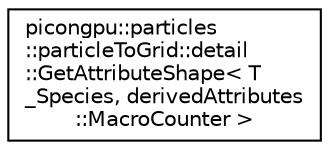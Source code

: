 digraph "Graphical Class Hierarchy"
{
 // LATEX_PDF_SIZE
  edge [fontname="Helvetica",fontsize="10",labelfontname="Helvetica",labelfontsize="10"];
  node [fontname="Helvetica",fontsize="10",shape=record];
  rankdir="LR";
  Node0 [label="picongpu::particles\l::particleToGrid::detail\l::GetAttributeShape\< T\l_Species, derivedAttributes\l::MacroCounter \>",height=0.2,width=0.4,color="black", fillcolor="white", style="filled",URL="$structpicongpu_1_1particles_1_1particle_to_grid_1_1detail_1_1_get_attribute_shape_3_01_t___speci399988cef4a3c87e51b2c3fd4444a9f0.html",tooltip=" "];
}
